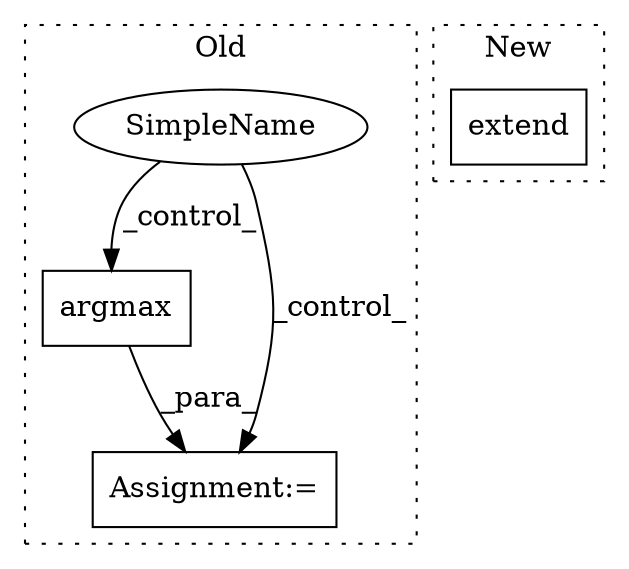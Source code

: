 digraph G {
subgraph cluster0 {
1 [label="argmax" a="32" s="2944" l="8" shape="box"];
3 [label="SimpleName" a="42" s="" l="" shape="ellipse"];
4 [label="Assignment:=" a="7" s="2939" l="1" shape="box"];
label = "Old";
style="dotted";
}
subgraph cluster1 {
2 [label="extend" a="32" s="2586,2653" l="18,1" shape="box"];
label = "New";
style="dotted";
}
1 -> 4 [label="_para_"];
3 -> 1 [label="_control_"];
3 -> 4 [label="_control_"];
}